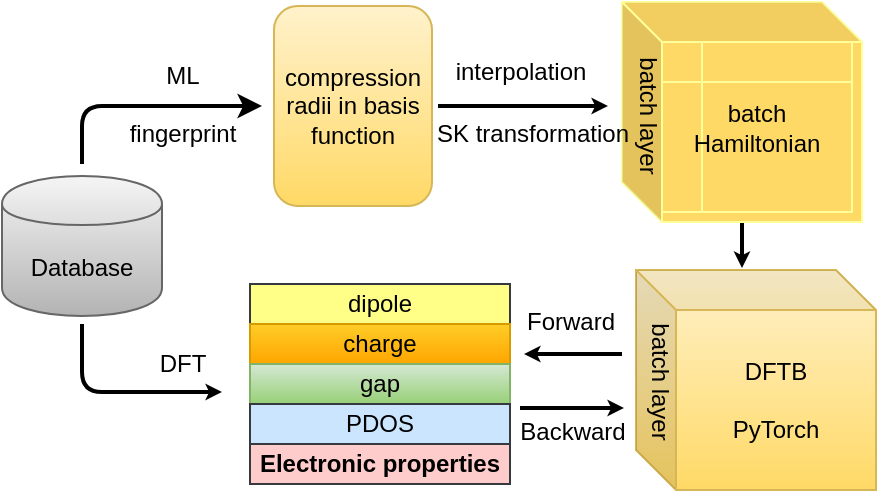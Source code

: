 <mxfile version="13.10.5" type="github">
  <diagram id="C5RBs43oDa-KdzZeNtuy" name="Page-1">
    <mxGraphModel dx="1515" dy="749" grid="1" gridSize="10" guides="1" tooltips="1" connect="1" arrows="1" fold="1" page="1" pageScale="1" pageWidth="827" pageHeight="1169" math="0" shadow="0">
      <root>
        <mxCell id="WIyWlLk6GJQsqaUBKTNV-0" />
        <mxCell id="WIyWlLk6GJQsqaUBKTNV-1" parent="WIyWlLk6GJQsqaUBKTNV-0" />
        <mxCell id="ir7QlvQPbb4jAefTjJgZ-3" value="Database" style="shape=cylinder;whiteSpace=wrap;html=1;boundedLbl=1;backgroundOutline=1;gradientColor=#b3b3b3;fillColor=#f5f5f5;strokeColor=#666666;" vertex="1" parent="WIyWlLk6GJQsqaUBKTNV-1">
          <mxGeometry x="120" y="366" width="80" height="70" as="geometry" />
        </mxCell>
        <mxCell id="ir7QlvQPbb4jAefTjJgZ-10" value="DFT" style="text;html=1;align=center;verticalAlign=middle;resizable=0;points=[];autosize=1;" vertex="1" parent="WIyWlLk6GJQsqaUBKTNV-1">
          <mxGeometry x="190" y="450" width="40" height="20" as="geometry" />
        </mxCell>
        <mxCell id="ir7QlvQPbb4jAefTjJgZ-15" value="dipole" style="rounded=0;whiteSpace=wrap;html=1;fillColor=#ffff88;strokeColor=#36393d;" vertex="1" parent="WIyWlLk6GJQsqaUBKTNV-1">
          <mxGeometry x="244" y="420" width="130" height="20" as="geometry" />
        </mxCell>
        <mxCell id="ir7QlvQPbb4jAefTjJgZ-16" value="charge" style="rounded=0;whiteSpace=wrap;html=1;fillColor=#ffcd28;strokeColor=#d79b00;gradientColor=#ffa500;" vertex="1" parent="WIyWlLk6GJQsqaUBKTNV-1">
          <mxGeometry x="244" y="440" width="130" height="20" as="geometry" />
        </mxCell>
        <mxCell id="ir7QlvQPbb4jAefTjJgZ-17" value="gap" style="rounded=0;whiteSpace=wrap;html=1;fillColor=#d5e8d4;strokeColor=#82b366;gradientColor=#97d077;" vertex="1" parent="WIyWlLk6GJQsqaUBKTNV-1">
          <mxGeometry x="244" y="460" width="130" height="20" as="geometry" />
        </mxCell>
        <mxCell id="ir7QlvQPbb4jAefTjJgZ-18" value="PDOS" style="rounded=0;whiteSpace=wrap;html=1;fillColor=#cce5ff;strokeColor=#36393d;" vertex="1" parent="WIyWlLk6GJQsqaUBKTNV-1">
          <mxGeometry x="244" y="480" width="130" height="20" as="geometry" />
        </mxCell>
        <mxCell id="ir7QlvQPbb4jAefTjJgZ-19" value="&lt;b&gt;Electronic properties&lt;/b&gt;" style="rounded=0;whiteSpace=wrap;html=1;fillColor=#ffcccc;strokeColor=#36393d;" vertex="1" parent="WIyWlLk6GJQsqaUBKTNV-1">
          <mxGeometry x="244" y="500" width="130" height="20" as="geometry" />
        </mxCell>
        <mxCell id="ir7QlvQPbb4jAefTjJgZ-22" value="DFTB&lt;br&gt;&lt;br&gt;PyTorch" style="shape=cube;whiteSpace=wrap;html=1;boundedLbl=1;backgroundOutline=1;darkOpacity=0.05;darkOpacity2=0.1;gradientColor=#ffd966;fillColor=#fff2cc;strokeColor=#d6b656;" vertex="1" parent="WIyWlLk6GJQsqaUBKTNV-1">
          <mxGeometry x="437" y="413" width="120" height="110" as="geometry" />
        </mxCell>
        <mxCell id="ir7QlvQPbb4jAefTjJgZ-23" value="batch layer" style="text;html=1;strokeColor=none;fillColor=none;align=center;verticalAlign=middle;whiteSpace=wrap;rounded=0;rotation=90;" vertex="1" parent="WIyWlLk6GJQsqaUBKTNV-1">
          <mxGeometry x="414" y="459" width="70" height="20" as="geometry" />
        </mxCell>
        <mxCell id="ir7QlvQPbb4jAefTjJgZ-27" value="compression radii in basis function" style="rounded=1;whiteSpace=wrap;html=1;gradientColor=#ffd966;fillColor=#fff2cc;strokeColor=#d6b656;" vertex="1" parent="WIyWlLk6GJQsqaUBKTNV-1">
          <mxGeometry x="256" y="281" width="79" height="100" as="geometry" />
        </mxCell>
        <mxCell id="ir7QlvQPbb4jAefTjJgZ-36" value="" style="endArrow=classic;html=1;strokeWidth=2;jumpSize=13;endSize=2;" edge="1" parent="WIyWlLk6GJQsqaUBKTNV-1">
          <mxGeometry width="50" height="50" relative="1" as="geometry">
            <mxPoint x="490" y="379" as="sourcePoint" />
            <mxPoint x="490" y="412" as="targetPoint" />
          </mxGeometry>
        </mxCell>
        <mxCell id="ir7QlvQPbb4jAefTjJgZ-39" value="" style="shape=cube;whiteSpace=wrap;html=1;boundedLbl=1;backgroundOutline=1;darkOpacity=0.05;darkOpacity2=0.1;strokeColor=#FFFF99;fillColor=#FFD966;" vertex="1" parent="WIyWlLk6GJQsqaUBKTNV-1">
          <mxGeometry x="430" y="279" width="120" height="110" as="geometry" />
        </mxCell>
        <mxCell id="ir7QlvQPbb4jAefTjJgZ-43" value="batch&lt;br&gt;Hamiltonian" style="shape=internalStorage;whiteSpace=wrap;html=1;backgroundOutline=1;strokeColor=#FFFF99;fillColor=#FFD966;" vertex="1" parent="WIyWlLk6GJQsqaUBKTNV-1">
          <mxGeometry x="450" y="299" width="95" height="85" as="geometry" />
        </mxCell>
        <mxCell id="ir7QlvQPbb4jAefTjJgZ-44" value="" style="endArrow=classic;html=1;strokeWidth=2;jumpSize=20;endSize=2;" edge="1" parent="WIyWlLk6GJQsqaUBKTNV-1">
          <mxGeometry width="50" height="50" relative="1" as="geometry">
            <mxPoint x="430" y="455" as="sourcePoint" />
            <mxPoint x="381" y="455" as="targetPoint" />
          </mxGeometry>
        </mxCell>
        <mxCell id="ir7QlvQPbb4jAefTjJgZ-45" value="" style="endArrow=classic;html=1;strokeWidth=2;endSize=2;jumpSize=20;" edge="1" parent="WIyWlLk6GJQsqaUBKTNV-1">
          <mxGeometry width="50" height="50" relative="1" as="geometry">
            <mxPoint x="379" y="482" as="sourcePoint" />
            <mxPoint x="431" y="482" as="targetPoint" />
          </mxGeometry>
        </mxCell>
        <mxCell id="ir7QlvQPbb4jAefTjJgZ-46" value="Backward" style="text;html=1;align=center;verticalAlign=middle;resizable=0;points=[];autosize=1;" vertex="1" parent="WIyWlLk6GJQsqaUBKTNV-1">
          <mxGeometry x="370" y="484" width="70" height="20" as="geometry" />
        </mxCell>
        <mxCell id="ir7QlvQPbb4jAefTjJgZ-47" value="Forward" style="text;html=1;align=center;verticalAlign=middle;resizable=0;points=[];autosize=1;" vertex="1" parent="WIyWlLk6GJQsqaUBKTNV-1">
          <mxGeometry x="374" y="429" width="60" height="20" as="geometry" />
        </mxCell>
        <mxCell id="ir7QlvQPbb4jAefTjJgZ-54" value="batch layer" style="text;html=1;strokeColor=none;fillColor=none;align=center;verticalAlign=middle;whiteSpace=wrap;rounded=0;rotation=90;" vertex="1" parent="WIyWlLk6GJQsqaUBKTNV-1">
          <mxGeometry x="408" y="326" width="70" height="20" as="geometry" />
        </mxCell>
        <mxCell id="ir7QlvQPbb4jAefTjJgZ-56" value="" style="endArrow=classic;html=1;strokeWidth=2;endSize=2;jumpSize=20;" edge="1" parent="WIyWlLk6GJQsqaUBKTNV-1">
          <mxGeometry width="50" height="50" relative="1" as="geometry">
            <mxPoint x="160" y="440" as="sourcePoint" />
            <mxPoint x="230" y="474" as="targetPoint" />
            <Array as="points">
              <mxPoint x="160" y="474" />
            </Array>
          </mxGeometry>
        </mxCell>
        <mxCell id="ir7QlvQPbb4jAefTjJgZ-70" value="" style="endArrow=classic;html=1;strokeWidth=2;" edge="1" parent="WIyWlLk6GJQsqaUBKTNV-1">
          <mxGeometry width="50" height="50" relative="1" as="geometry">
            <mxPoint x="160" y="360" as="sourcePoint" />
            <mxPoint x="250" y="331" as="targetPoint" />
            <Array as="points">
              <mxPoint x="160" y="331" />
            </Array>
          </mxGeometry>
        </mxCell>
        <mxCell id="ir7QlvQPbb4jAefTjJgZ-77" value="fingerprint" style="text;html=1;align=center;verticalAlign=middle;resizable=0;points=[];autosize=1;" vertex="1" parent="WIyWlLk6GJQsqaUBKTNV-1">
          <mxGeometry x="175" y="335" width="70" height="20" as="geometry" />
        </mxCell>
        <mxCell id="ir7QlvQPbb4jAefTjJgZ-79" value="" style="endArrow=classic;html=1;strokeWidth=2;endSize=2;jumpSize=20;" edge="1" parent="WIyWlLk6GJQsqaUBKTNV-1">
          <mxGeometry width="50" height="50" relative="1" as="geometry">
            <mxPoint x="338" y="331" as="sourcePoint" />
            <mxPoint x="423" y="331" as="targetPoint" />
          </mxGeometry>
        </mxCell>
        <mxCell id="ir7QlvQPbb4jAefTjJgZ-86" value="interpolation" style="text;html=1;align=center;verticalAlign=middle;resizable=0;points=[];autosize=1;" vertex="1" parent="WIyWlLk6GJQsqaUBKTNV-1">
          <mxGeometry x="339" y="304" width="80" height="20" as="geometry" />
        </mxCell>
        <mxCell id="ir7QlvQPbb4jAefTjJgZ-87" value="ML" style="text;html=1;align=center;verticalAlign=middle;resizable=0;points=[];autosize=1;" vertex="1" parent="WIyWlLk6GJQsqaUBKTNV-1">
          <mxGeometry x="195" y="306" width="30" height="20" as="geometry" />
        </mxCell>
        <mxCell id="ir7QlvQPbb4jAefTjJgZ-88" value="SK transformation" style="text;html=1;align=center;verticalAlign=middle;resizable=0;points=[];autosize=1;" vertex="1" parent="WIyWlLk6GJQsqaUBKTNV-1">
          <mxGeometry x="330" y="335" width="110" height="20" as="geometry" />
        </mxCell>
      </root>
    </mxGraphModel>
  </diagram>
</mxfile>
